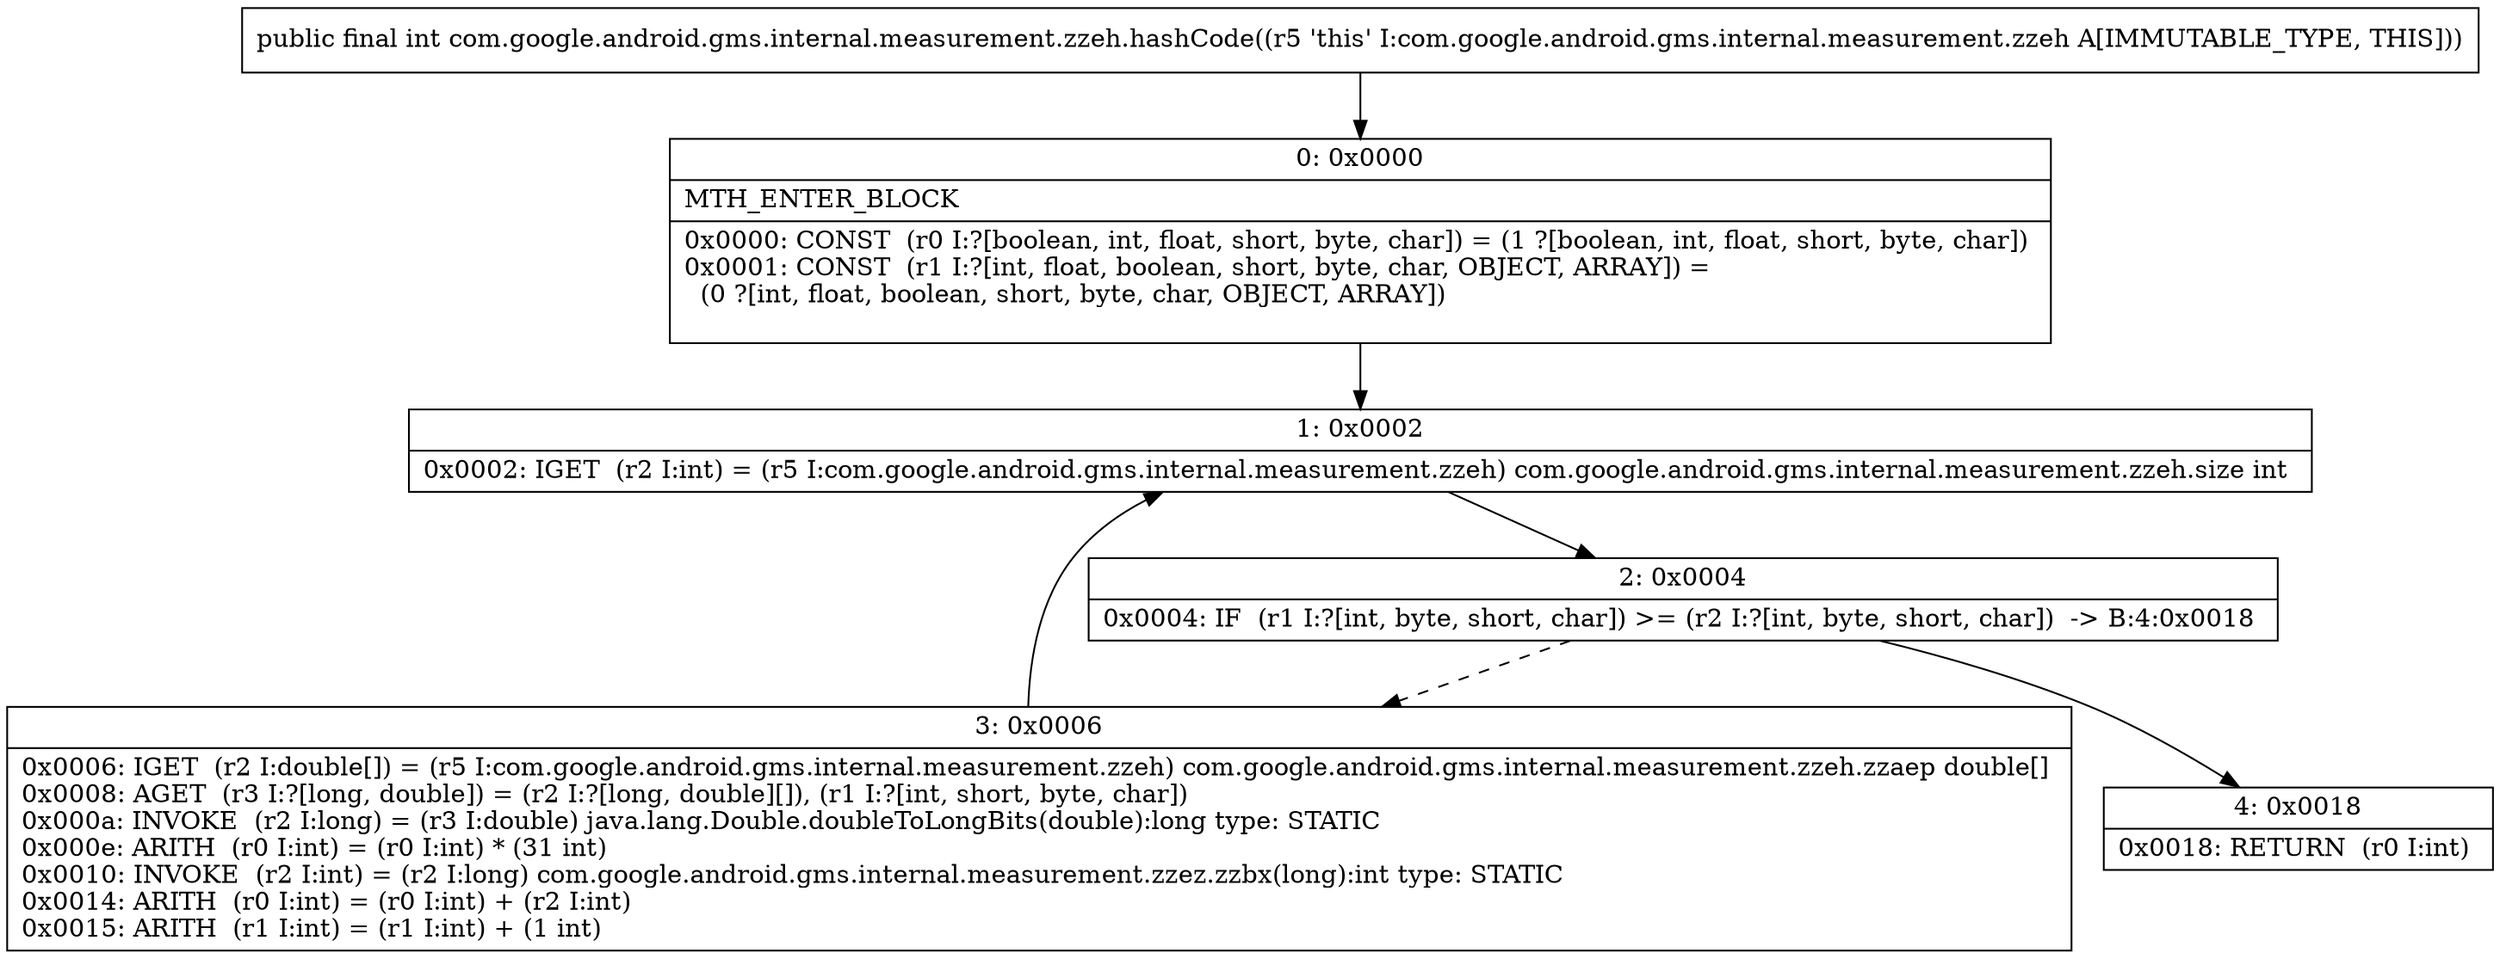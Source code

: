 digraph "CFG forcom.google.android.gms.internal.measurement.zzeh.hashCode()I" {
Node_0 [shape=record,label="{0\:\ 0x0000|MTH_ENTER_BLOCK\l|0x0000: CONST  (r0 I:?[boolean, int, float, short, byte, char]) = (1 ?[boolean, int, float, short, byte, char]) \l0x0001: CONST  (r1 I:?[int, float, boolean, short, byte, char, OBJECT, ARRAY]) = \l  (0 ?[int, float, boolean, short, byte, char, OBJECT, ARRAY])\l \l}"];
Node_1 [shape=record,label="{1\:\ 0x0002|0x0002: IGET  (r2 I:int) = (r5 I:com.google.android.gms.internal.measurement.zzeh) com.google.android.gms.internal.measurement.zzeh.size int \l}"];
Node_2 [shape=record,label="{2\:\ 0x0004|0x0004: IF  (r1 I:?[int, byte, short, char]) \>= (r2 I:?[int, byte, short, char])  \-\> B:4:0x0018 \l}"];
Node_3 [shape=record,label="{3\:\ 0x0006|0x0006: IGET  (r2 I:double[]) = (r5 I:com.google.android.gms.internal.measurement.zzeh) com.google.android.gms.internal.measurement.zzeh.zzaep double[] \l0x0008: AGET  (r3 I:?[long, double]) = (r2 I:?[long, double][]), (r1 I:?[int, short, byte, char]) \l0x000a: INVOKE  (r2 I:long) = (r3 I:double) java.lang.Double.doubleToLongBits(double):long type: STATIC \l0x000e: ARITH  (r0 I:int) = (r0 I:int) * (31 int) \l0x0010: INVOKE  (r2 I:int) = (r2 I:long) com.google.android.gms.internal.measurement.zzez.zzbx(long):int type: STATIC \l0x0014: ARITH  (r0 I:int) = (r0 I:int) + (r2 I:int) \l0x0015: ARITH  (r1 I:int) = (r1 I:int) + (1 int) \l}"];
Node_4 [shape=record,label="{4\:\ 0x0018|0x0018: RETURN  (r0 I:int) \l}"];
MethodNode[shape=record,label="{public final int com.google.android.gms.internal.measurement.zzeh.hashCode((r5 'this' I:com.google.android.gms.internal.measurement.zzeh A[IMMUTABLE_TYPE, THIS])) }"];
MethodNode -> Node_0;
Node_0 -> Node_1;
Node_1 -> Node_2;
Node_2 -> Node_3[style=dashed];
Node_2 -> Node_4;
Node_3 -> Node_1;
}

